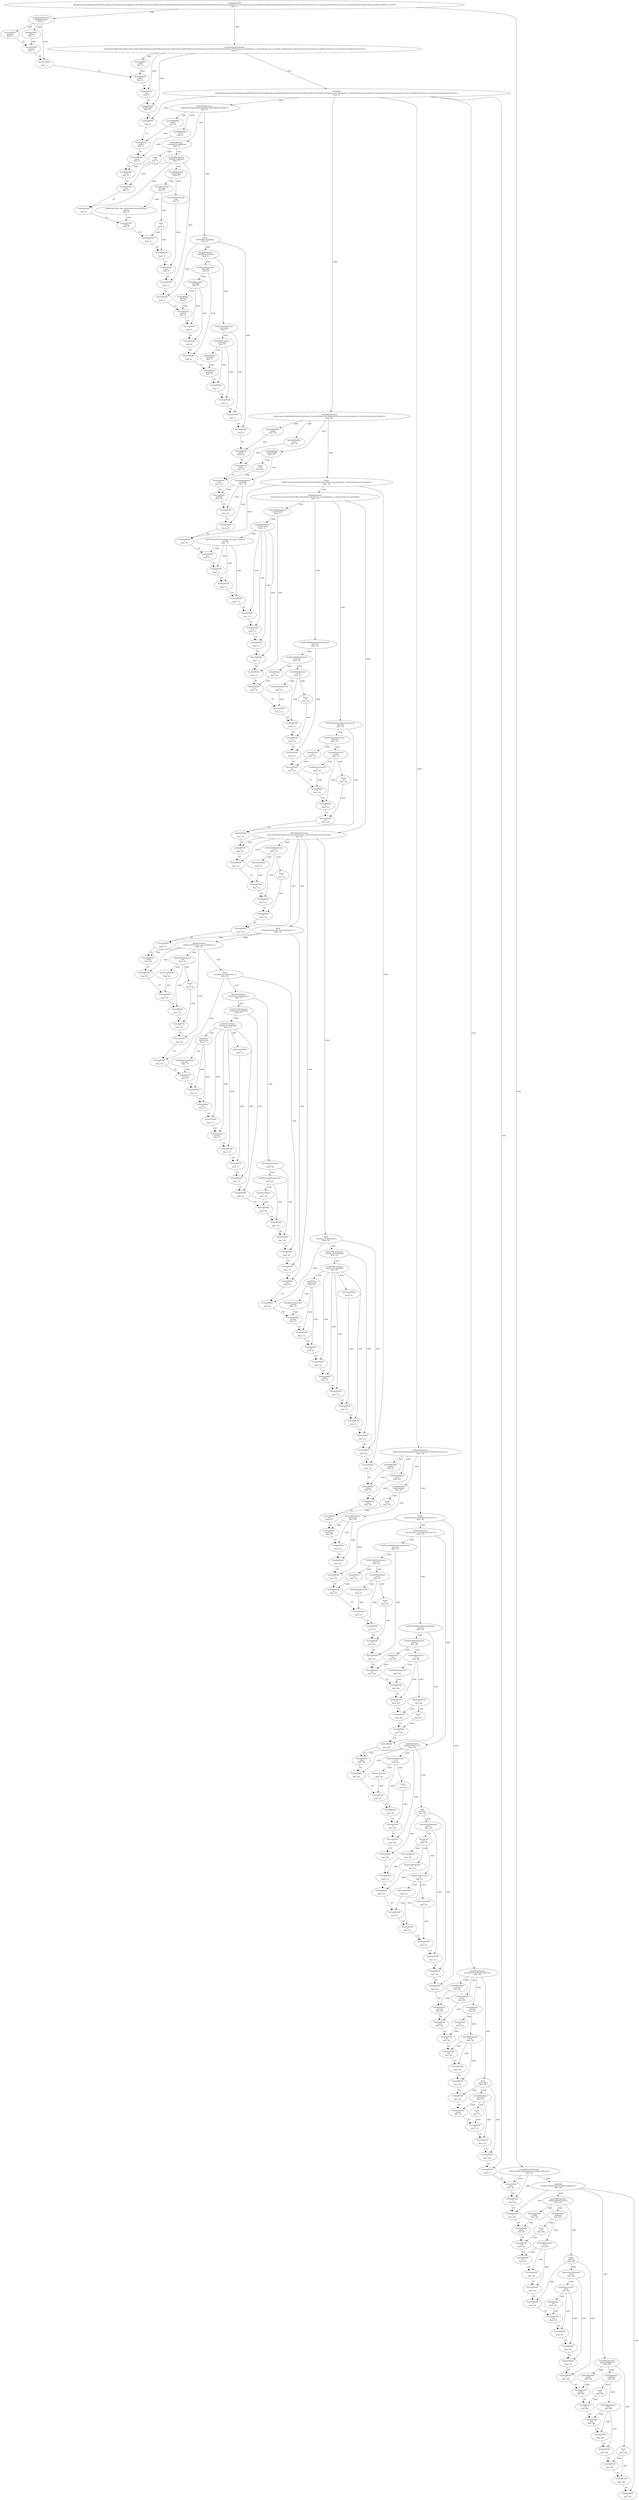 digraph G {
00[label="compilationUnit\n packagetesters;publicclassCallGraphs{publicstaticvoidmain(String[]args){doStuff();testmain();}publicstaticvoiddoStuff(){newA().foo();inta=10;intb=20;if(a>0){while(a>0){System.out.println(a);a--;}}else{System.out.println(b);}}publicstaticvoidtestmain(){intx=10;inty=-4;while(x>0){x=x+y;}}privatestaticintfoo(){return10;}}classA{publicvoidfoo(){bar();}publicvoidbar(){}}<EOF>\n (line: 1) "]
11[label="packageDeclaration\n packagetesters;\n (line: 1) "]
22[label="terminalNode\n package\n (line: 1) "]
23[label="packageName\n testers\n (line: 1) "]
34[label="terminalNode\n testers\n (line: 1) "]
25[label="terminalNode\n ;\n (line: 1) "]
16[label="normalClassDeclaration\n publicclassCallGraphs{publicstaticvoidmain(String[]args){doStuff();testmain();}publicstaticvoiddoStuff(){newA().foo();inta=10;intb=20;if(a>0){while(a>0){System.out.println(a);a--;}}else{System.out.println(b);}}publicstaticvoidtestmain(){intx=10;inty=-4;while(x>0){x=x+y;}}privatestaticintfoo(){return10;}}\n (line: 3) "]
27[label="classModifier\n public\n (line: 3) "]
38[label="terminalNode\n public\n (line: 3) "]
29[label="terminalNode\n class\n (line: 3) "]
210[label="terminalNode\n CallGraphs\n (line: 3) "]
211[label="classBody\n {publicstaticvoidmain(String[]args){doStuff();testmain();}publicstaticvoiddoStuff(){newA().foo();inta=10;intb=20;if(a>0){while(a>0){System.out.println(a);a--;}}else{System.out.println(b);}}publicstaticvoidtestmain(){intx=10;inty=-4;while(x>0){x=x+y;}}privatestaticintfoo(){return10;}}\n (line: 4) "]
312[label="terminalNode\n {\n (line: 4) "]
313[label="methodDeclaration\n publicstaticvoidmain(String[]args){doStuff();testmain();}\n (line: 5) "]
414[label="methodModifier\n public\n (line: 5) "]
515[label="terminalNode\n public\n (line: 5) "]
416[label="methodModifier\n static\n (line: 5) "]
517[label="terminalNode\n static\n (line: 5) "]
418[label="methodHeader\n voidmain(String[]args)\n (line: 5) "]
519[label="result\n void\n (line: 5) "]
620[label="terminalNode\n void\n (line: 5) "]
521[label="methodDeclarator\n main(String[]args)\n (line: 5) "]
622[label="terminalNode\n main\n (line: 5) "]
623[label="terminalNode\n (\n (line: 5) "]
624[label="formalParameter\n String[]args\n (line: 5) "]
725[label="unannArrayType\n String[]\n (line: 5) "]
826[label="unannClassType_lfno_unannClassOrInterfaceType\n String\n (line: 5) "]
927[label="terminalNode\n String\n (line: 5) "]
828[label="dims\n []\n (line: 5) "]
929[label="terminalNode\n [\n (line: 5) "]
930[label="terminalNode\n ]\n (line: 5) "]
731[label="variableDeclaratorId\n args\n (line: 5) "]
832[label="terminalNode\n args\n (line: 5) "]
633[label="terminalNode\n )\n (line: 5) "]
434[label="block\n {doStuff();testmain();}\n (line: 5) "]
535[label="terminalNode\n {\n (line: 5) "]
536[label="blockStatements\n doStuff();testmain();\n (line: 6) "]
637[label="expressionStatement\n doStuff();\n (line: 6) "]
738[label="methodInvocation\n doStuff()\n (line: 6) "]
839[label="methodName\n doStuff\n (line: 6) "]
940[label="terminalNode\n doStuff\n (line: 6) "]
841[label="terminalNode\n (\n (line: 6) "]
842[label="terminalNode\n )\n (line: 6) "]
743[label="terminalNode\n ;\n (line: 6) "]
644[label="expressionStatement\n testmain();\n (line: 7) "]
745[label="methodInvocation\n testmain()\n (line: 7) "]
846[label="methodName\n testmain\n (line: 7) "]
947[label="terminalNode\n testmain\n (line: 7) "]
848[label="terminalNode\n (\n (line: 7) "]
849[label="terminalNode\n )\n (line: 7) "]
750[label="terminalNode\n ;\n (line: 7) "]
551[label="terminalNode\n }\n (line: 5) "]
352[label="methodDeclaration\n publicstaticvoiddoStuff(){newA().foo();inta=10;intb=20;if(a>0){while(a>0){System.out.println(a);a--;}}else{System.out.println(b);}}\n (line: 10) "]
453[label="methodModifier\n public\n (line: 10) "]
554[label="terminalNode\n public\n (line: 10) "]
455[label="methodModifier\n static\n (line: 10) "]
556[label="terminalNode\n static\n (line: 10) "]
457[label="methodHeader\n voiddoStuff()\n (line: 10) "]
558[label="result\n void\n (line: 10) "]
659[label="terminalNode\n void\n (line: 10) "]
560[label="methodDeclarator\n doStuff()\n (line: 10) "]
661[label="terminalNode\n doStuff\n (line: 10) "]
662[label="terminalNode\n (\n (line: 10) "]
663[label="terminalNode\n )\n (line: 10) "]
464[label="block\n {newA().foo();inta=10;intb=20;if(a>0){while(a>0){System.out.println(a);a--;}}else{System.out.println(b);}}\n (line: 10) "]
565[label="terminalNode\n {\n (line: 10) "]
566[label="blockStatements\n newA().foo();inta=10;intb=20;if(a>0){while(a>0){System.out.println(a);a--;}}else{System.out.println(b);}\n (line: 11) "]
667[label="expressionStatement\n newA().foo();\n (line: 11) "]
768[label="methodInvocation\n newA().foo()\n (line: 11) "]
869[label="classInstanceCreationExpression_lfno_primary\n newA()\n (line: 11) "]
970[label="terminalNode\n new\n (line: 11) "]
971[label="terminalNode\n A\n (line: 11) "]
972[label="terminalNode\n (\n (line: 11) "]
973[label="terminalNode\n )\n (line: 11) "]
874[label="terminalNode\n .\n (line: 11) "]
875[label="terminalNode\n foo\n (line: 11) "]
876[label="terminalNode\n (\n (line: 11) "]
877[label="terminalNode\n )\n (line: 11) "]
778[label="terminalNode\n ;\n (line: 11) "]
679[label="localVariableDeclarationStatement\n inta=10;\n (line: 13) "]
780[label="localVariableDeclaration\n inta=10\n (line: 13) "]
881[label="integralType\n int\n (line: 13) "]
982[label="terminalNode\n int\n (line: 13) "]
883[label="variableDeclarator\n a=10\n (line: 13) "]
984[label="variableDeclaratorId\n a\n (line: 13) "]
1085[label="terminalNode\n a\n (line: 13) "]
986[label="terminalNode\n =\n (line: 13) "]
987[label="literal\n 10\n (line: 13) "]
1088[label="terminalNode\n 10\n (line: 13) "]
789[label="terminalNode\n ;\n (line: 13) "]
690[label="localVariableDeclarationStatement\n intb=20;\n (line: 14) "]
791[label="localVariableDeclaration\n intb=20\n (line: 14) "]
892[label="integralType\n int\n (line: 14) "]
993[label="terminalNode\n int\n (line: 14) "]
894[label="variableDeclarator\n b=20\n (line: 14) "]
995[label="variableDeclaratorId\n b\n (line: 14) "]
1096[label="terminalNode\n b\n (line: 14) "]
997[label="terminalNode\n =\n (line: 14) "]
998[label="literal\n 20\n (line: 14) "]
1099[label="terminalNode\n 20\n (line: 14) "]
7100[label="terminalNode\n ;\n (line: 14) "]
6101[label="ifThenElseStatement\n if(a>0){while(a>0){System.out.println(a);a--;}}else{System.out.println(b);}\n (line: 15) "]
7102[label="terminalNode\n if\n (line: 15) "]
7103[label="terminalNode\n (\n (line: 15) "]
7104[label="relationalExpression\n a>0\n (line: 15) "]
8105[label="expressionName\n a\n (line: 15) "]
9106[label="terminalNode\n a\n (line: 15) "]
8107[label="terminalNode\n >\n (line: 15) "]
8108[label="literal\n 0\n (line: 15) "]
9109[label="terminalNode\n 0\n (line: 15) "]
7110[label="terminalNode\n )\n (line: 15) "]
7111[label="block\n {while(a>0){System.out.println(a);a--;}}\n (line: 15) "]
8112[label="terminalNode\n {\n (line: 15) "]
8113[label="whileStatement\n while(a>0){System.out.println(a);a--;}\n (line: 16) "]
9114[label="terminalNode\n while\n (line: 16) "]
9115[label="terminalNode\n (\n (line: 16) "]
9116[label="relationalExpression\n a>0\n (line: 16) "]
10117[label="expressionName\n a\n (line: 16) "]
11118[label="terminalNode\n a\n (line: 16) "]
10119[label="terminalNode\n >\n (line: 16) "]
10120[label="literal\n 0\n (line: 16) "]
11121[label="terminalNode\n 0\n (line: 16) "]
9122[label="terminalNode\n )\n (line: 16) "]
9123[label="block\n {System.out.println(a);a--;}\n (line: 16) "]
10124[label="terminalNode\n {\n (line: 16) "]
10125[label="blockStatements\n System.out.println(a);a--;\n (line: 17) "]
11126[label="expressionStatement\n System.out.println(a);\n (line: 17) "]
12127[label="methodInvocation\n System.out.println(a)\n (line: 17) "]
13128[label="typeName\n System.out\n (line: 17) "]
14129[label="packageOrTypeName\n System\n (line: 17) "]
15130[label="terminalNode\n System\n (line: 17) "]
14131[label="terminalNode\n .\n (line: 17) "]
14132[label="terminalNode\n out\n (line: 17) "]
13133[label="terminalNode\n .\n (line: 17) "]
13134[label="terminalNode\n println\n (line: 17) "]
13135[label="terminalNode\n (\n (line: 17) "]
13136[label="expressionName\n a\n (line: 17) "]
14137[label="terminalNode\n a\n (line: 17) "]
13138[label="terminalNode\n )\n (line: 17) "]
12139[label="terminalNode\n ;\n (line: 17) "]
11140[label="expressionStatement\n a--;\n (line: 18) "]
12141[label="postDecrementExpression\n a--\n (line: 18) "]
13142[label="expressionName\n a\n (line: 18) "]
14143[label="terminalNode\n a\n (line: 18) "]
13144[label="terminalNode\n --\n (line: 18) "]
12145[label="terminalNode\n ;\n (line: 18) "]
10146[label="terminalNode\n }\n (line: 16) "]
8147[label="terminalNode\n }\n (line: 15) "]
7148[label="terminalNode\n else\n (line: 15) "]
7149[label="block\n {System.out.println(b);}\n (line: 20) "]
8150[label="terminalNode\n {\n (line: 20) "]
8151[label="expressionStatement\n System.out.println(b);\n (line: 21) "]
9152[label="methodInvocation\n System.out.println(b)\n (line: 21) "]
10153[label="typeName\n System.out\n (line: 21) "]
11154[label="packageOrTypeName\n System\n (line: 21) "]
12155[label="terminalNode\n System\n (line: 21) "]
11156[label="terminalNode\n .\n (line: 21) "]
11157[label="terminalNode\n out\n (line: 21) "]
10158[label="terminalNode\n .\n (line: 21) "]
10159[label="terminalNode\n println\n (line: 21) "]
10160[label="terminalNode\n (\n (line: 21) "]
10161[label="expressionName\n b\n (line: 21) "]
11162[label="terminalNode\n b\n (line: 21) "]
10163[label="terminalNode\n )\n (line: 21) "]
9164[label="terminalNode\n ;\n (line: 21) "]
8165[label="terminalNode\n }\n (line: 20) "]
5166[label="terminalNode\n }\n (line: 10) "]
3167[label="methodDeclaration\n publicstaticvoidtestmain(){intx=10;inty=-4;while(x>0){x=x+y;}}\n (line: 25) "]
4168[label="methodModifier\n public\n (line: 25) "]
5169[label="terminalNode\n public\n (line: 25) "]
4170[label="methodModifier\n static\n (line: 25) "]
5171[label="terminalNode\n static\n (line: 25) "]
4172[label="methodHeader\n voidtestmain()\n (line: 25) "]
5173[label="result\n void\n (line: 25) "]
6174[label="terminalNode\n void\n (line: 25) "]
5175[label="methodDeclarator\n testmain()\n (line: 25) "]
6176[label="terminalNode\n testmain\n (line: 25) "]
6177[label="terminalNode\n (\n (line: 25) "]
6178[label="terminalNode\n )\n (line: 25) "]
4179[label="block\n {intx=10;inty=-4;while(x>0){x=x+y;}}\n (line: 25) "]
5180[label="terminalNode\n {\n (line: 25) "]
5181[label="blockStatements\n intx=10;inty=-4;while(x>0){x=x+y;}\n (line: 27) "]
6182[label="localVariableDeclarationStatement\n intx=10;\n (line: 27) "]
7183[label="localVariableDeclaration\n intx=10\n (line: 27) "]
8184[label="integralType\n int\n (line: 27) "]
9185[label="terminalNode\n int\n (line: 27) "]
8186[label="variableDeclarator\n x=10\n (line: 27) "]
9187[label="variableDeclaratorId\n x\n (line: 27) "]
10188[label="terminalNode\n x\n (line: 27) "]
9189[label="terminalNode\n =\n (line: 27) "]
9190[label="literal\n 10\n (line: 27) "]
10191[label="terminalNode\n 10\n (line: 27) "]
7192[label="terminalNode\n ;\n (line: 27) "]
6193[label="localVariableDeclarationStatement\n inty=-4;\n (line: 28) "]
7194[label="localVariableDeclaration\n inty=-4\n (line: 28) "]
8195[label="integralType\n int\n (line: 28) "]
9196[label="terminalNode\n int\n (line: 28) "]
8197[label="variableDeclarator\n y=-4\n (line: 28) "]
9198[label="variableDeclaratorId\n y\n (line: 28) "]
10199[label="terminalNode\n y\n (line: 28) "]
9200[label="terminalNode\n =\n (line: 28) "]
9201[label="unaryExpression\n -4\n (line: 28) "]
10202[label="terminalNode\n -\n (line: 28) "]
10203[label="literal\n 4\n (line: 28) "]
11204[label="terminalNode\n 4\n (line: 28) "]
7205[label="terminalNode\n ;\n (line: 28) "]
6206[label="whileStatement\n while(x>0){x=x+y;}\n (line: 30) "]
7207[label="terminalNode\n while\n (line: 30) "]
7208[label="terminalNode\n (\n (line: 30) "]
7209[label="relationalExpression\n x>0\n (line: 30) "]
8210[label="expressionName\n x\n (line: 30) "]
9211[label="terminalNode\n x\n (line: 30) "]
8212[label="terminalNode\n >\n (line: 30) "]
8213[label="literal\n 0\n (line: 30) "]
9214[label="terminalNode\n 0\n (line: 30) "]
7215[label="terminalNode\n )\n (line: 30) "]
7216[label="block\n {x=x+y;}\n (line: 30) "]
8217[label="terminalNode\n {\n (line: 30) "]
8218[label="expressionStatement\n x=x+y;\n (line: 31) "]
9219[label="assignment\n x=x+y\n (line: 31) "]
10220[label="expressionName\n x\n (line: 31) "]
11221[label="terminalNode\n x\n (line: 31) "]
10222[label="assignmentOperator\n =\n (line: 31) "]
11223[label="terminalNode\n =\n (line: 31) "]
10224[label="additiveExpression\n x+y\n (line: 31) "]
11225[label="expressionName\n x\n (line: 31) "]
12226[label="terminalNode\n x\n (line: 31) "]
11227[label="terminalNode\n +\n (line: 31) "]
11228[label="expressionName\n y\n (line: 31) "]
12229[label="terminalNode\n y\n (line: 31) "]
9230[label="terminalNode\n ;\n (line: 31) "]
8231[label="terminalNode\n }\n (line: 30) "]
5232[label="terminalNode\n }\n (line: 25) "]
3233[label="methodDeclaration\n privatestaticintfoo(){return10;}\n (line: 36) "]
4234[label="methodModifier\n private\n (line: 36) "]
5235[label="terminalNode\n private\n (line: 36) "]
4236[label="methodModifier\n static\n (line: 36) "]
5237[label="terminalNode\n static\n (line: 36) "]
4238[label="methodHeader\n intfoo()\n (line: 36) "]
5239[label="integralType\n int\n (line: 36) "]
6240[label="terminalNode\n int\n (line: 36) "]
5241[label="methodDeclarator\n foo()\n (line: 36) "]
6242[label="terminalNode\n foo\n (line: 36) "]
6243[label="terminalNode\n (\n (line: 36) "]
6244[label="terminalNode\n )\n (line: 36) "]
4245[label="block\n {return10;}\n (line: 36) "]
5246[label="terminalNode\n {\n (line: 36) "]
5247[label="returnStatement\n return10;\n (line: 37) "]
6248[label="terminalNode\n return\n (line: 37) "]
6249[label="literal\n 10\n (line: 37) "]
7250[label="terminalNode\n 10\n (line: 37) "]
6251[label="terminalNode\n ;\n (line: 37) "]
5252[label="terminalNode\n }\n (line: 36) "]
3253[label="terminalNode\n }\n (line: 4) "]
1254[label="normalClassDeclaration\n classA{publicvoidfoo(){bar();}publicvoidbar(){}}\n (line: 42) "]
2255[label="terminalNode\n class\n (line: 42) "]
2256[label="terminalNode\n A\n (line: 42) "]
2257[label="classBody\n {publicvoidfoo(){bar();}publicvoidbar(){}}\n (line: 43) "]
3258[label="terminalNode\n {\n (line: 43) "]
3259[label="methodDeclaration\n publicvoidfoo(){bar();}\n (line: 44) "]
4260[label="methodModifier\n public\n (line: 44) "]
5261[label="terminalNode\n public\n (line: 44) "]
4262[label="methodHeader\n voidfoo()\n (line: 44) "]
5263[label="result\n void\n (line: 44) "]
6264[label="terminalNode\n void\n (line: 44) "]
5265[label="methodDeclarator\n foo()\n (line: 44) "]
6266[label="terminalNode\n foo\n (line: 44) "]
6267[label="terminalNode\n (\n (line: 44) "]
6268[label="terminalNode\n )\n (line: 44) "]
4269[label="block\n {bar();}\n (line: 44) "]
5270[label="terminalNode\n {\n (line: 44) "]
5271[label="expressionStatement\n bar();\n (line: 45) "]
6272[label="methodInvocation\n bar()\n (line: 45) "]
7273[label="methodName\n bar\n (line: 45) "]
8274[label="terminalNode\n bar\n (line: 45) "]
7275[label="terminalNode\n (\n (line: 45) "]
7276[label="terminalNode\n )\n (line: 45) "]
6277[label="terminalNode\n ;\n (line: 45) "]
5278[label="terminalNode\n }\n (line: 44) "]
3279[label="methodDeclaration\n publicvoidbar(){}\n (line: 48) "]
4280[label="methodModifier\n public\n (line: 48) "]
5281[label="terminalNode\n public\n (line: 48) "]
4282[label="methodHeader\n voidbar()\n (line: 48) "]
5283[label="result\n void\n (line: 48) "]
6284[label="terminalNode\n void\n (line: 48) "]
5285[label="methodDeclarator\n bar()\n (line: 48) "]
6286[label="terminalNode\n bar\n (line: 48) "]
6287[label="terminalNode\n (\n (line: 48) "]
6288[label="terminalNode\n )\n (line: 48) "]
4289[label="block\n {}\n (line: 48) "]
5290[label="terminalNode\n {\n (line: 48) "]
5291[label="terminalNode\n }\n (line: 48) "]
3292[label="terminalNode\n }\n (line: 43) "]
00->11 [label=" child"]
11->22 [label=" child"]
11->23 [label=" child"]
23->34 [label=" child"]
11->25 [label=" child"]
00->16 [label=" child"]
16->27 [label=" child"]
27->38 [label=" child"]
16->29 [label=" child"]
16->210 [label=" child"]
16->211 [label=" child"]
211->312 [label=" child"]
211->313 [label=" child"]
313->414 [label=" child"]
414->515 [label=" child"]
313->416 [label=" child"]
416->517 [label=" child"]
313->418 [label=" child"]
418->519 [label=" child"]
519->620 [label=" child"]
418->521 [label=" child"]
521->622 [label=" child"]
521->623 [label=" child"]
521->624 [label=" child"]
624->725 [label=" child"]
725->826 [label=" child"]
826->927 [label=" child"]
725->828 [label=" child"]
828->929 [label=" child"]
828->930 [label=" child"]
624->731 [label=" child"]
731->832 [label=" child"]
521->633 [label=" child"]
313->434 [label=" child"]
434->535 [label=" child"]
434->536 [label=" child"]
536->637 [label=" child"]
637->738 [label=" child"]
738->839 [label=" child"]
839->940 [label=" child"]
738->841 [label=" child"]
738->842 [label=" child"]
637->743 [label=" child"]
536->644 [label=" child"]
644->745 [label=" child"]
745->846 [label=" child"]
846->947 [label=" child"]
745->848 [label=" child"]
745->849 [label=" child"]
644->750 [label=" child"]
434->551 [label=" child"]
211->352 [label=" child"]
352->453 [label=" child"]
453->554 [label=" child"]
352->455 [label=" child"]
455->556 [label=" child"]
352->457 [label=" child"]
457->558 [label=" child"]
558->659 [label=" child"]
457->560 [label=" child"]
560->661 [label=" child"]
560->662 [label=" child"]
560->663 [label=" child"]
352->464 [label=" child"]
464->565 [label=" child"]
464->566 [label=" child"]
566->667 [label=" child"]
667->768 [label=" child"]
768->869 [label=" child"]
869->970 [label=" child"]
869->971 [label=" child"]
869->972 [label=" child"]
869->973 [label=" child"]
768->874 [label=" child"]
768->875 [label=" child"]
768->876 [label=" child"]
768->877 [label=" child"]
667->778 [label=" child"]
566->679 [label=" child"]
679->780 [label=" child"]
780->881 [label=" child"]
881->982 [label=" child"]
780->883 [label=" child"]
883->984 [label=" child"]
984->1085 [label=" child"]
883->986 [label=" child"]
883->987 [label=" child"]
987->1088 [label=" child"]
679->789 [label=" child"]
566->690 [label=" child"]
690->791 [label=" child"]
791->892 [label=" child"]
892->993 [label=" child"]
791->894 [label=" child"]
894->995 [label=" child"]
995->1096 [label=" child"]
894->997 [label=" child"]
894->998 [label=" child"]
998->1099 [label=" child"]
690->7100 [label=" child"]
566->6101 [label=" child"]
6101->7102 [label=" child"]
6101->7103 [label=" child"]
6101->7104 [label=" child"]
7104->8105 [label=" child"]
8105->9106 [label=" child"]
7104->8107 [label=" child"]
7104->8108 [label=" child"]
8108->9109 [label=" child"]
6101->7110 [label=" child"]
6101->7111 [label=" child"]
7111->8112 [label=" child"]
7111->8113 [label=" child"]
8113->9114 [label=" child"]
8113->9115 [label=" child"]
8113->9116 [label=" child"]
9116->10117 [label=" child"]
10117->11118 [label=" child"]
9116->10119 [label=" child"]
9116->10120 [label=" child"]
10120->11121 [label=" child"]
8113->9122 [label=" child"]
8113->9123 [label=" child"]
9123->10124 [label=" child"]
9123->10125 [label=" child"]
10125->11126 [label=" child"]
11126->12127 [label=" child"]
12127->13128 [label=" child"]
13128->14129 [label=" child"]
14129->15130 [label=" child"]
13128->14131 [label=" child"]
13128->14132 [label=" child"]
12127->13133 [label=" child"]
12127->13134 [label=" child"]
12127->13135 [label=" child"]
12127->13136 [label=" child"]
13136->14137 [label=" child"]
12127->13138 [label=" child"]
11126->12139 [label=" child"]
10125->11140 [label=" child"]
11140->12141 [label=" child"]
12141->13142 [label=" child"]
13142->14143 [label=" child"]
12141->13144 [label=" child"]
11140->12145 [label=" child"]
9123->10146 [label=" child"]
7111->8147 [label=" child"]
6101->7148 [label=" child"]
6101->7149 [label=" child"]
7149->8150 [label=" child"]
7149->8151 [label=" child"]
8151->9152 [label=" child"]
9152->10153 [label=" child"]
10153->11154 [label=" child"]
11154->12155 [label=" child"]
10153->11156 [label=" child"]
10153->11157 [label=" child"]
9152->10158 [label=" child"]
9152->10159 [label=" child"]
9152->10160 [label=" child"]
9152->10161 [label=" child"]
10161->11162 [label=" child"]
9152->10163 [label=" child"]
8151->9164 [label=" child"]
7149->8165 [label=" child"]
464->5166 [label=" child"]
211->3167 [label=" child"]
3167->4168 [label=" child"]
4168->5169 [label=" child"]
3167->4170 [label=" child"]
4170->5171 [label=" child"]
3167->4172 [label=" child"]
4172->5173 [label=" child"]
5173->6174 [label=" child"]
4172->5175 [label=" child"]
5175->6176 [label=" child"]
5175->6177 [label=" child"]
5175->6178 [label=" child"]
3167->4179 [label=" child"]
4179->5180 [label=" child"]
4179->5181 [label=" child"]
5181->6182 [label=" child"]
6182->7183 [label=" child"]
7183->8184 [label=" child"]
8184->9185 [label=" child"]
7183->8186 [label=" child"]
8186->9187 [label=" child"]
9187->10188 [label=" child"]
8186->9189 [label=" child"]
8186->9190 [label=" child"]
9190->10191 [label=" child"]
6182->7192 [label=" child"]
5181->6193 [label=" child"]
6193->7194 [label=" child"]
7194->8195 [label=" child"]
8195->9196 [label=" child"]
7194->8197 [label=" child"]
8197->9198 [label=" child"]
9198->10199 [label=" child"]
8197->9200 [label=" child"]
8197->9201 [label=" child"]
9201->10202 [label=" child"]
9201->10203 [label=" child"]
10203->11204 [label=" child"]
6193->7205 [label=" child"]
5181->6206 [label=" child"]
6206->7207 [label=" child"]
6206->7208 [label=" child"]
6206->7209 [label=" child"]
7209->8210 [label=" child"]
8210->9211 [label=" child"]
7209->8212 [label=" child"]
7209->8213 [label=" child"]
8213->9214 [label=" child"]
6206->7215 [label=" child"]
6206->7216 [label=" child"]
7216->8217 [label=" child"]
7216->8218 [label=" child"]
8218->9219 [label=" child"]
9219->10220 [label=" child"]
10220->11221 [label=" child"]
9219->10222 [label=" child"]
10222->11223 [label=" child"]
9219->10224 [label=" child"]
10224->11225 [label=" child"]
11225->12226 [label=" child"]
10224->11227 [label=" child"]
10224->11228 [label=" child"]
11228->12229 [label=" child"]
8218->9230 [label=" child"]
7216->8231 [label=" child"]
4179->5232 [label=" child"]
211->3233 [label=" child"]
3233->4234 [label=" child"]
4234->5235 [label=" child"]
3233->4236 [label=" child"]
4236->5237 [label=" child"]
3233->4238 [label=" child"]
4238->5239 [label=" child"]
5239->6240 [label=" child"]
4238->5241 [label=" child"]
5241->6242 [label=" child"]
5241->6243 [label=" child"]
5241->6244 [label=" child"]
3233->4245 [label=" child"]
4245->5246 [label=" child"]
4245->5247 [label=" child"]
5247->6248 [label=" child"]
5247->6249 [label=" child"]
6249->7250 [label=" child"]
5247->6251 [label=" child"]
4245->5252 [label=" child"]
211->3253 [label=" child"]
00->1254 [label=" child"]
1254->2255 [label=" child"]
1254->2256 [label=" child"]
1254->2257 [label=" child"]
2257->3258 [label=" child"]
2257->3259 [label=" child"]
3259->4260 [label=" child"]
4260->5261 [label=" child"]
3259->4262 [label=" child"]
4262->5263 [label=" child"]
5263->6264 [label=" child"]
4262->5265 [label=" child"]
5265->6266 [label=" child"]
5265->6267 [label=" child"]
5265->6268 [label=" child"]
3259->4269 [label=" child"]
4269->5270 [label=" child"]
4269->5271 [label=" child"]
5271->6272 [label=" child"]
6272->7273 [label=" child"]
7273->8274 [label=" child"]
6272->7275 [label=" child"]
6272->7276 [label=" child"]
5271->6277 [label=" child"]
4269->5278 [label=" child"]
2257->3279 [label=" child"]
3279->4280 [label=" child"]
4280->5281 [label=" child"]
3279->4282 [label=" child"]
4282->5283 [label=" child"]
5283->6284 [label=" child"]
4282->5285 [label=" child"]
5285->6286 [label=" child"]
5285->6287 [label=" child"]
5285->6288 [label=" child"]
3279->4289 [label=" child"]
4289->5290 [label=" child"]
4289->5291 [label=" child"]
2257->3292 [label=" child"]
22->34 [label=" NT", arrowhead="box"]
34->25 [label=" NT", arrowhead="box"]
25->38 [label=" NT", arrowhead="box"]
38->29 [label=" NT", arrowhead="box"]
29->210 [label=" NT", arrowhead="box"]
210->312 [label=" NT", arrowhead="box"]
312->515 [label=" NT", arrowhead="box"]
515->517 [label=" NT", arrowhead="box"]
517->620 [label=" NT", arrowhead="box"]
620->622 [label=" NT", arrowhead="box"]
622->623 [label=" NT", arrowhead="box"]
623->927 [label=" NT", arrowhead="box"]
927->929 [label=" NT", arrowhead="box"]
929->930 [label=" NT", arrowhead="box"]
930->832 [label=" NT", arrowhead="box"]
832->633 [label=" NT", arrowhead="box"]
633->535 [label=" NT", arrowhead="box"]
535->940 [label=" NT", arrowhead="box"]
940->841 [label=" NT", arrowhead="box"]
841->842 [label=" NT", arrowhead="box"]
842->743 [label=" NT", arrowhead="box"]
743->947 [label=" NT", arrowhead="box"]
947->848 [label=" NT", arrowhead="box"]
848->849 [label=" NT", arrowhead="box"]
849->750 [label=" NT", arrowhead="box"]
750->551 [label=" NT", arrowhead="box"]
551->554 [label=" NT", arrowhead="box"]
554->556 [label=" NT", arrowhead="box"]
556->659 [label=" NT", arrowhead="box"]
659->661 [label=" NT", arrowhead="box"]
661->662 [label=" NT", arrowhead="box"]
662->663 [label=" NT", arrowhead="box"]
663->565 [label=" NT", arrowhead="box"]
565->970 [label=" NT", arrowhead="box"]
970->971 [label=" NT", arrowhead="box"]
971->972 [label=" NT", arrowhead="box"]
972->973 [label=" NT", arrowhead="box"]
973->874 [label=" NT", arrowhead="box"]
874->875 [label=" NT", arrowhead="box"]
875->876 [label=" NT", arrowhead="box"]
876->877 [label=" NT", arrowhead="box"]
877->778 [label=" NT", arrowhead="box"]
778->982 [label=" NT", arrowhead="box"]
982->1085 [label=" NT", arrowhead="box"]
1085->986 [label=" NT", arrowhead="box"]
986->1088 [label=" NT", arrowhead="box"]
1088->789 [label=" NT", arrowhead="box"]
789->993 [label=" NT", arrowhead="box"]
993->1096 [label=" NT", arrowhead="box"]
1096->997 [label=" NT", arrowhead="box"]
997->1099 [label=" NT", arrowhead="box"]
1099->7100 [label=" NT", arrowhead="box"]
7100->7102 [label=" NT", arrowhead="box"]
7102->7103 [label=" NT", arrowhead="box"]
7103->9106 [label=" NT", arrowhead="box"]
9106->8107 [label=" NT", arrowhead="box"]
8107->9109 [label=" NT", arrowhead="box"]
9109->7110 [label=" NT", arrowhead="box"]
7110->8112 [label=" NT", arrowhead="box"]
8112->9114 [label=" NT", arrowhead="box"]
9114->9115 [label=" NT", arrowhead="box"]
9115->11118 [label=" NT", arrowhead="box"]
11118->10119 [label=" NT", arrowhead="box"]
10119->11121 [label=" NT", arrowhead="box"]
11121->9122 [label=" NT", arrowhead="box"]
9122->10124 [label=" NT", arrowhead="box"]
10124->15130 [label=" NT", arrowhead="box"]
15130->14131 [label=" NT", arrowhead="box"]
14131->14132 [label=" NT", arrowhead="box"]
14132->13133 [label=" NT", arrowhead="box"]
13133->13134 [label=" NT", arrowhead="box"]
13134->13135 [label=" NT", arrowhead="box"]
13135->14137 [label=" NT", arrowhead="box"]
14137->13138 [label=" NT", arrowhead="box"]
13138->12139 [label=" NT", arrowhead="box"]
12139->14143 [label=" NT", arrowhead="box"]
14143->13144 [label=" NT", arrowhead="box"]
13144->12145 [label=" NT", arrowhead="box"]
12145->10146 [label=" NT", arrowhead="box"]
10146->8147 [label=" NT", arrowhead="box"]
8147->7148 [label=" NT", arrowhead="box"]
7148->8150 [label=" NT", arrowhead="box"]
8150->12155 [label=" NT", arrowhead="box"]
12155->11156 [label=" NT", arrowhead="box"]
11156->11157 [label=" NT", arrowhead="box"]
11157->10158 [label=" NT", arrowhead="box"]
10158->10159 [label=" NT", arrowhead="box"]
10159->10160 [label=" NT", arrowhead="box"]
10160->11162 [label=" NT", arrowhead="box"]
11162->10163 [label=" NT", arrowhead="box"]
10163->9164 [label=" NT", arrowhead="box"]
9164->8165 [label=" NT", arrowhead="box"]
8165->5166 [label=" NT", arrowhead="box"]
5166->5169 [label=" NT", arrowhead="box"]
5169->5171 [label=" NT", arrowhead="box"]
5171->6174 [label=" NT", arrowhead="box"]
6174->6176 [label=" NT", arrowhead="box"]
6176->6177 [label=" NT", arrowhead="box"]
6177->6178 [label=" NT", arrowhead="box"]
6178->5180 [label=" NT", arrowhead="box"]
5180->9185 [label=" NT", arrowhead="box"]
9185->10188 [label=" NT", arrowhead="box"]
10188->9189 [label=" NT", arrowhead="box"]
9189->10191 [label=" NT", arrowhead="box"]
10191->7192 [label=" NT", arrowhead="box"]
7192->9196 [label=" NT", arrowhead="box"]
9196->10199 [label=" NT", arrowhead="box"]
10199->9200 [label=" NT", arrowhead="box"]
9200->10202 [label=" NT", arrowhead="box"]
10202->11204 [label=" NT", arrowhead="box"]
11204->7205 [label=" NT", arrowhead="box"]
7205->7207 [label=" NT", arrowhead="box"]
7207->7208 [label=" NT", arrowhead="box"]
7208->9211 [label=" NT", arrowhead="box"]
9211->8212 [label=" NT", arrowhead="box"]
8212->9214 [label=" NT", arrowhead="box"]
9214->7215 [label=" NT", arrowhead="box"]
7215->8217 [label=" NT", arrowhead="box"]
8217->11221 [label=" NT", arrowhead="box"]
11221->11223 [label=" NT", arrowhead="box"]
11223->12226 [label=" NT", arrowhead="box"]
12226->11227 [label=" NT", arrowhead="box"]
11227->12229 [label=" NT", arrowhead="box"]
12229->9230 [label=" NT", arrowhead="box"]
9230->8231 [label=" NT", arrowhead="box"]
8231->5232 [label=" NT", arrowhead="box"]
5232->5235 [label=" NT", arrowhead="box"]
5235->5237 [label=" NT", arrowhead="box"]
5237->6240 [label=" NT", arrowhead="box"]
6240->6242 [label=" NT", arrowhead="box"]
6242->6243 [label=" NT", arrowhead="box"]
6243->6244 [label=" NT", arrowhead="box"]
6244->5246 [label=" NT", arrowhead="box"]
5246->6248 [label=" NT", arrowhead="box"]
6248->7250 [label=" NT", arrowhead="box"]
7250->6251 [label=" NT", arrowhead="box"]
6251->5252 [label=" NT", arrowhead="box"]
5252->3253 [label=" NT", arrowhead="box"]
3253->2255 [label=" NT", arrowhead="box"]
2255->2256 [label=" NT", arrowhead="box"]
2256->3258 [label=" NT", arrowhead="box"]
3258->5261 [label=" NT", arrowhead="box"]
5261->6264 [label=" NT", arrowhead="box"]
6264->6266 [label=" NT", arrowhead="box"]
6266->6267 [label=" NT", arrowhead="box"]
6267->6268 [label=" NT", arrowhead="box"]
6268->5270 [label=" NT", arrowhead="box"]
5270->8274 [label=" NT", arrowhead="box"]
8274->7275 [label=" NT", arrowhead="box"]
7275->7276 [label=" NT", arrowhead="box"]
7276->6277 [label=" NT", arrowhead="box"]
6277->5278 [label=" NT", arrowhead="box"]
5278->5281 [label=" NT", arrowhead="box"]
5281->6284 [label=" NT", arrowhead="box"]
6284->6286 [label=" NT", arrowhead="box"]
6286->6287 [label=" NT", arrowhead="box"]
6287->6288 [label=" NT", arrowhead="box"]
6288->5290 [label=" NT", arrowhead="box"]
5290->5291 [label=" NT", arrowhead="box"]
5291->3292 [label=" NT", arrowhead="box"]
}
